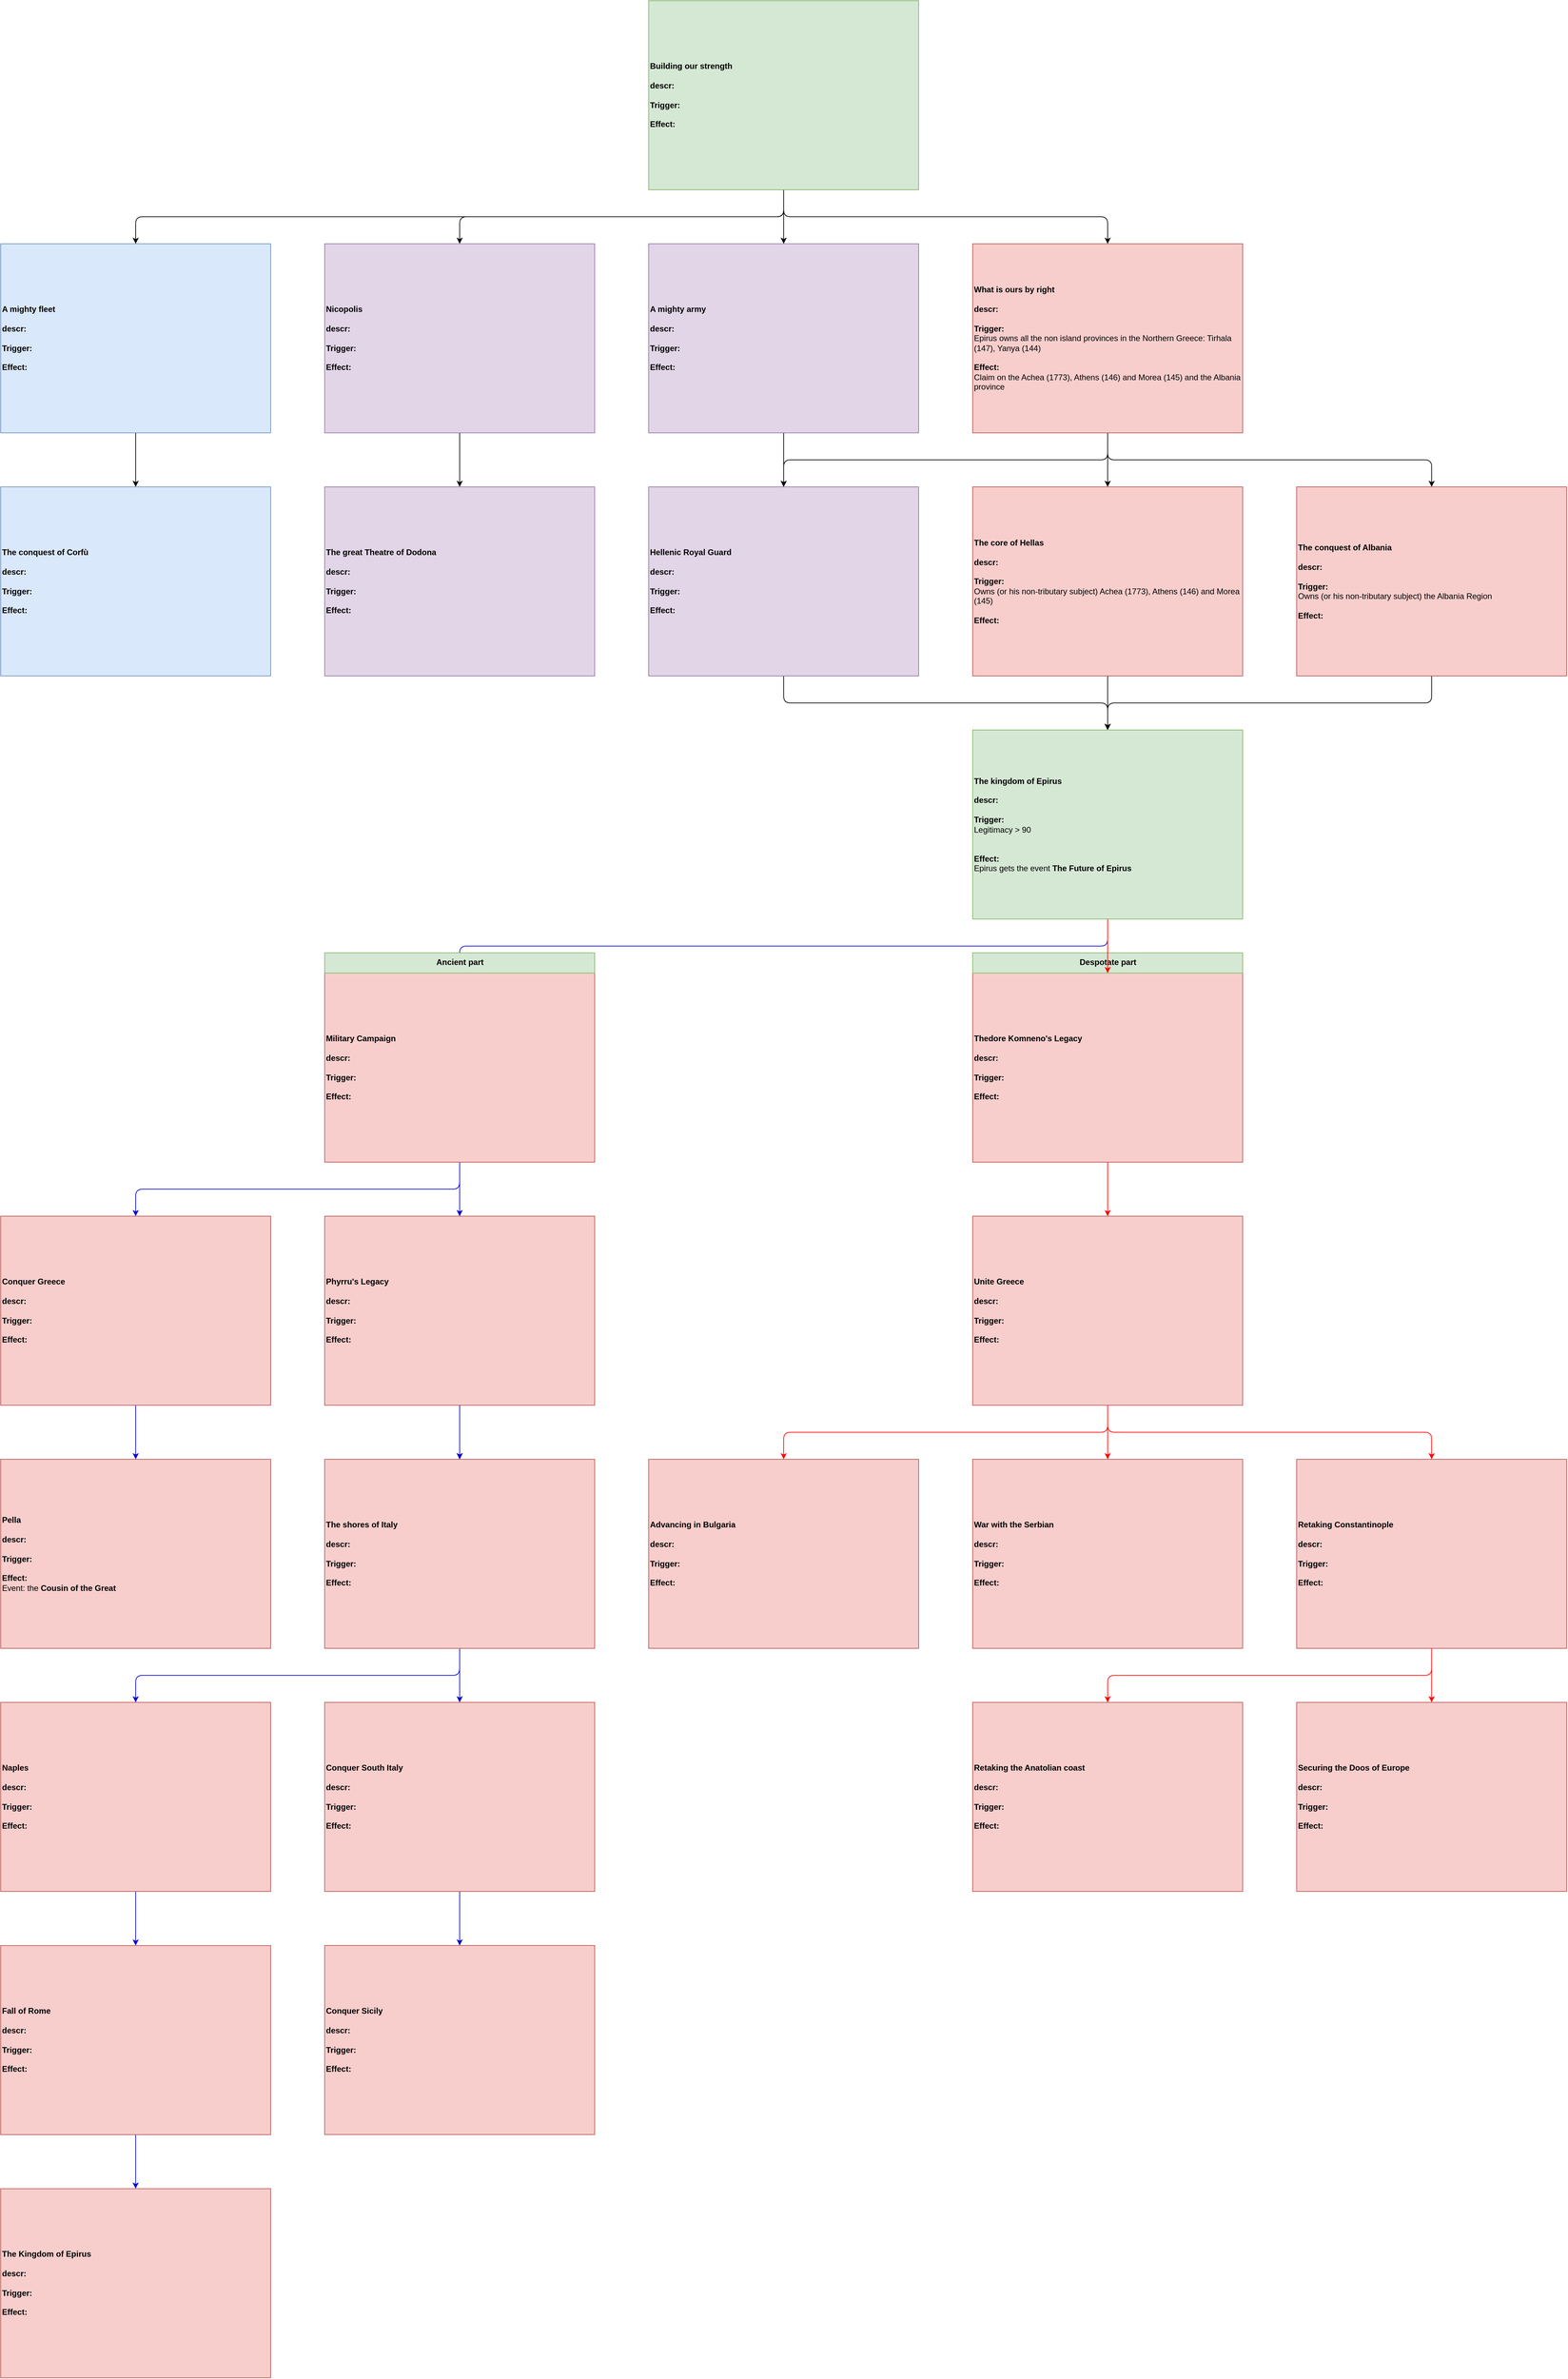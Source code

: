 <mxfile version="12.2.2" type="device" pages="3"><diagram id="JSD4XVhqdjZ0qdAwJBC-" name="Missions"><mxGraphModel dx="1173" dy="668" grid="1" gridSize="10" guides="1" tooltips="1" connect="1" arrows="1" fold="1" page="1" pageScale="1" pageWidth="850" pageHeight="1100" math="0" shadow="0"><root><mxCell id="0"/><mxCell id="doVmv96XuNLW7yNiqBIi-142" value="Despotate" style="" parent="0"/><mxCell id="XpWIWKuxL6OS8saGfY0u-14" style="edgeStyle=orthogonalEdgeStyle;rounded=0;orthogonalLoop=1;jettySize=auto;html=1;exitX=0.5;exitY=1;exitDx=0;exitDy=0;" parent="doVmv96XuNLW7yNiqBIi-142" edge="1"><mxGeometry relative="1" as="geometry"><mxPoint x="2119.667" y="1730" as="sourcePoint"/></mxGeometry></mxCell><mxCell id="XpWIWKuxL6OS8saGfY0u-13" style="edgeStyle=orthogonalEdgeStyle;rounded=0;orthogonalLoop=1;jettySize=auto;html=1;exitX=0.5;exitY=1;exitDx=0;exitDy=0;" parent="doVmv96XuNLW7yNiqBIi-142" edge="1"><mxGeometry relative="1" as="geometry"><mxPoint x="1639.667" y="1730" as="sourcePoint"/></mxGeometry></mxCell><mxCell id="XpWIWKuxL6OS8saGfY0u-12" style="edgeStyle=orthogonalEdgeStyle;rounded=0;orthogonalLoop=1;jettySize=auto;html=1;exitX=0.5;exitY=1;exitDx=0;exitDy=0;" parent="doVmv96XuNLW7yNiqBIi-142" edge="1"><mxGeometry relative="1" as="geometry"><mxPoint x="1518" y="2097" as="targetPoint"/></mxGeometry></mxCell><mxCell id="k0WbKt2_abI3EW-nsHpf-10" value="" style="edgeStyle=orthogonalEdgeStyle;rounded=1;orthogonalLoop=1;jettySize=auto;html=1;fillColor=#f8cecc;strokeColor=#FF0000;" parent="doVmv96XuNLW7yNiqBIi-142" source="doVmv96XuNLW7yNiqBIi-148" target="k0WbKt2_abI3EW-nsHpf-9" edge="1"><mxGeometry relative="1" as="geometry"/></mxCell><mxCell id="doVmv96XuNLW7yNiqBIi-148" value="&lt;b&gt;Thedore Komneno's Legacy&lt;/b&gt;&lt;br&gt;&lt;br&gt;&lt;b&gt;descr:&lt;/b&gt;&amp;nbsp;&lt;div align=&quot;left&quot;&gt;&lt;br&gt;&lt;/div&gt;&lt;div align=&quot;left&quot;&gt;&lt;b&gt;Trigger:&lt;/b&gt;&lt;/div&gt;&lt;div align=&quot;left&quot;&gt;&lt;br&gt;&lt;/div&gt;&lt;div align=&quot;left&quot;&gt;&lt;b&gt;Effect:&lt;/b&gt;&lt;/div&gt;" style="rounded=0;whiteSpace=wrap;align=left;html=1;fillColor=#f8cecc;strokeColor=#b85450;" parent="doVmv96XuNLW7yNiqBIi-142" vertex="1"><mxGeometry x="1440" y="1440" width="400" height="280" as="geometry"/></mxCell><mxCell id="k0WbKt2_abI3EW-nsHpf-12" value="" style="edgeStyle=orthogonalEdgeStyle;rounded=1;orthogonalLoop=1;jettySize=auto;html=1;fillColor=#f8cecc;strokeColor=#FF0000;" parent="doVmv96XuNLW7yNiqBIi-142" source="k0WbKt2_abI3EW-nsHpf-9" target="k0WbKt2_abI3EW-nsHpf-11" edge="1"><mxGeometry relative="1" as="geometry"><Array as="points"><mxPoint x="1640" y="2120"/><mxPoint x="1160" y="2120"/></Array></mxGeometry></mxCell><mxCell id="k0WbKt2_abI3EW-nsHpf-14" value="" style="edgeStyle=orthogonalEdgeStyle;rounded=1;orthogonalLoop=1;jettySize=auto;html=1;fillColor=#f8cecc;strokeColor=#FF0000;" parent="doVmv96XuNLW7yNiqBIi-142" source="k0WbKt2_abI3EW-nsHpf-9" target="k0WbKt2_abI3EW-nsHpf-13" edge="1"><mxGeometry relative="1" as="geometry"><Array as="points"><mxPoint x="1640" y="2120"/><mxPoint x="2120" y="2120"/></Array></mxGeometry></mxCell><mxCell id="k0WbKt2_abI3EW-nsHpf-16" value="" style="edgeStyle=orthogonalEdgeStyle;rounded=1;orthogonalLoop=1;jettySize=auto;html=1;fillColor=#f8cecc;strokeColor=#FF0000;" parent="doVmv96XuNLW7yNiqBIi-142" source="k0WbKt2_abI3EW-nsHpf-9" target="k0WbKt2_abI3EW-nsHpf-15" edge="1"><mxGeometry relative="1" as="geometry"/></mxCell><mxCell id="k0WbKt2_abI3EW-nsHpf-9" value="&lt;b&gt;Unite Greece&lt;/b&gt;&lt;br&gt;&lt;br&gt;&lt;b&gt;descr:&lt;/b&gt;&amp;nbsp;&lt;div align=&quot;left&quot;&gt;&lt;br&gt;&lt;/div&gt;&lt;div align=&quot;left&quot;&gt;&lt;b&gt;Trigger:&lt;/b&gt;&lt;/div&gt;&lt;div align=&quot;left&quot;&gt;&lt;br&gt;&lt;/div&gt;&lt;div align=&quot;left&quot;&gt;&lt;b&gt;Effect:&lt;/b&gt;&lt;/div&gt;" style="rounded=0;whiteSpace=wrap;align=left;html=1;fillColor=#f8cecc;strokeColor=#b85450;" parent="doVmv96XuNLW7yNiqBIi-142" vertex="1"><mxGeometry x="1440" y="1800" width="400" height="280" as="geometry"/></mxCell><mxCell id="k0WbKt2_abI3EW-nsHpf-15" value="&lt;b&gt;War with the Serbian&lt;/b&gt;&lt;br&gt;&lt;br&gt;&lt;b&gt;descr:&lt;/b&gt;&amp;nbsp;&lt;div align=&quot;left&quot;&gt;&lt;br&gt;&lt;/div&gt;&lt;div align=&quot;left&quot;&gt;&lt;b&gt;Trigger:&lt;/b&gt;&lt;/div&gt;&lt;div align=&quot;left&quot;&gt;&lt;br&gt;&lt;/div&gt;&lt;div align=&quot;left&quot;&gt;&lt;b&gt;Effect:&lt;/b&gt;&lt;/div&gt;" style="rounded=0;whiteSpace=wrap;align=left;html=1;fillColor=#f8cecc;strokeColor=#b85450;" parent="doVmv96XuNLW7yNiqBIi-142" vertex="1"><mxGeometry x="1440" y="2160" width="400" height="280" as="geometry"/></mxCell><mxCell id="k0WbKt2_abI3EW-nsHpf-18" value="" style="edgeStyle=orthogonalEdgeStyle;rounded=1;orthogonalLoop=1;jettySize=auto;html=1;fillColor=#f8cecc;strokeColor=#FF0000;" parent="doVmv96XuNLW7yNiqBIi-142" source="k0WbKt2_abI3EW-nsHpf-13" target="k0WbKt2_abI3EW-nsHpf-17" edge="1"><mxGeometry relative="1" as="geometry"><Array as="points"><mxPoint x="2120" y="2480"/><mxPoint x="1640" y="2480"/></Array></mxGeometry></mxCell><mxCell id="k0WbKt2_abI3EW-nsHpf-20" value="" style="edgeStyle=orthogonalEdgeStyle;rounded=1;orthogonalLoop=1;jettySize=auto;html=1;fillColor=#f8cecc;strokeColor=#FF0000;" parent="doVmv96XuNLW7yNiqBIi-142" source="k0WbKt2_abI3EW-nsHpf-13" target="k0WbKt2_abI3EW-nsHpf-19" edge="1"><mxGeometry relative="1" as="geometry"/></mxCell><mxCell id="k0WbKt2_abI3EW-nsHpf-13" value="&lt;b&gt;Retaking Constantinople&lt;/b&gt;&lt;br&gt;&lt;br&gt;&lt;b&gt;descr:&lt;/b&gt;&amp;nbsp;&lt;div align=&quot;left&quot;&gt;&lt;br&gt;&lt;/div&gt;&lt;div align=&quot;left&quot;&gt;&lt;b&gt;Trigger:&lt;/b&gt;&lt;/div&gt;&lt;div align=&quot;left&quot;&gt;&lt;br&gt;&lt;/div&gt;&lt;div align=&quot;left&quot;&gt;&lt;b&gt;Effect:&lt;/b&gt;&lt;/div&gt;" style="rounded=0;whiteSpace=wrap;align=left;html=1;fillColor=#f8cecc;strokeColor=#b85450;" parent="doVmv96XuNLW7yNiqBIi-142" vertex="1"><mxGeometry x="1920" y="2160" width="400" height="280" as="geometry"/></mxCell><mxCell id="k0WbKt2_abI3EW-nsHpf-19" value="&lt;b&gt;Securing the Doos of Europe&lt;/b&gt;&lt;br&gt;&lt;br&gt;&lt;b&gt;descr:&lt;/b&gt;&amp;nbsp;&lt;div align=&quot;left&quot;&gt;&lt;br&gt;&lt;/div&gt;&lt;div align=&quot;left&quot;&gt;&lt;b&gt;Trigger:&lt;/b&gt;&lt;/div&gt;&lt;div align=&quot;left&quot;&gt;&lt;br&gt;&lt;/div&gt;&lt;div align=&quot;left&quot;&gt;&lt;b&gt;Effect:&lt;/b&gt;&lt;/div&gt;" style="rounded=0;whiteSpace=wrap;align=left;html=1;fillColor=#f8cecc;strokeColor=#b85450;" parent="doVmv96XuNLW7yNiqBIi-142" vertex="1"><mxGeometry x="1920" y="2520" width="400" height="280" as="geometry"/></mxCell><mxCell id="k0WbKt2_abI3EW-nsHpf-17" value="&lt;b&gt;Retaking the Anatolian coast&lt;/b&gt;&lt;br&gt;&lt;br&gt;&lt;b&gt;descr:&lt;/b&gt;&amp;nbsp;&lt;div align=&quot;left&quot;&gt;&lt;br&gt;&lt;/div&gt;&lt;div align=&quot;left&quot;&gt;&lt;b&gt;Trigger:&lt;/b&gt;&lt;/div&gt;&lt;div align=&quot;left&quot;&gt;&lt;br&gt;&lt;/div&gt;&lt;div align=&quot;left&quot;&gt;&lt;b&gt;Effect:&lt;/b&gt;&lt;/div&gt;" style="rounded=0;whiteSpace=wrap;align=left;html=1;fillColor=#f8cecc;strokeColor=#b85450;" parent="doVmv96XuNLW7yNiqBIi-142" vertex="1"><mxGeometry x="1440" y="2520" width="400" height="280" as="geometry"/></mxCell><mxCell id="k0WbKt2_abI3EW-nsHpf-11" value="&lt;b&gt;Advancing in Bulgaria&lt;/b&gt;&lt;br&gt;&lt;br&gt;&lt;b&gt;descr:&lt;/b&gt;&amp;nbsp;&lt;div align=&quot;left&quot;&gt;&lt;br&gt;&lt;/div&gt;&lt;div align=&quot;left&quot;&gt;&lt;b&gt;Trigger:&lt;/b&gt;&lt;/div&gt;&lt;div align=&quot;left&quot;&gt;&lt;br&gt;&lt;/div&gt;&lt;div align=&quot;left&quot;&gt;&lt;b&gt;Effect:&lt;/b&gt;&lt;/div&gt;" style="rounded=0;whiteSpace=wrap;align=left;html=1;fillColor=#f8cecc;strokeColor=#b85450;" parent="doVmv96XuNLW7yNiqBIi-142" vertex="1"><mxGeometry x="960" y="2160" width="400" height="280" as="geometry"/></mxCell><mxCell id="XpWIWKuxL6OS8saGfY0u-16" style="edgeStyle=orthogonalEdgeStyle;rounded=0;orthogonalLoop=1;jettySize=auto;html=1;exitX=0.5;exitY=1;exitDx=0;exitDy=0;" parent="doVmv96XuNLW7yNiqBIi-142" source="doVmv96XuNLW7yNiqBIi-207" target="doVmv96XuNLW7yNiqBIi-200" edge="1"><mxGeometry relative="1" as="geometry"/></mxCell><mxCell id="XVp1xsooK0-aIgSXSD1Y-7" value="Despotate part" style="text;html=1;fontSize=12;align=center;fontStyle=1;fillColor=#d5e8d4;strokeColor=#82b366;" vertex="1" parent="doVmv96XuNLW7yNiqBIi-142"><mxGeometry x="1440" y="1410" width="400" height="30" as="geometry"/></mxCell><mxCell id="doVmv96XuNLW7yNiqBIi-133" value="Ancient" style="" parent="0"/><mxCell id="XpWIWKuxL6OS8saGfY0u-19" style="edgeStyle=orthogonalEdgeStyle;rounded=1;orthogonalLoop=1;jettySize=auto;html=1;exitX=0.5;exitY=1;exitDx=0;exitDy=0;fillColor=#f8cecc;strokeColor=#0000CC;" parent="doVmv96XuNLW7yNiqBIi-133" source="doVmv96XuNLW7yNiqBIi-157" target="doVmv96XuNLW7yNiqBIi-135" edge="1"><mxGeometry relative="1" as="geometry"/></mxCell><mxCell id="doVmv96XuNLW7yNiqBIi-157" value="&lt;b&gt;Naples&lt;/b&gt;&lt;br&gt;&lt;br&gt;&lt;b&gt;descr:&lt;/b&gt;&amp;nbsp;&lt;div align=&quot;left&quot;&gt;&lt;br&gt;&lt;/div&gt;&lt;div align=&quot;left&quot;&gt;&lt;b&gt;Trigger:&lt;/b&gt;&lt;/div&gt;&lt;div align=&quot;left&quot;&gt;&lt;br&gt;&lt;/div&gt;&lt;div align=&quot;left&quot;&gt;&lt;b&gt;Effect:&lt;/b&gt;&lt;/div&gt;" style="rounded=0;whiteSpace=wrap;html=1;fillColor=#f8cecc;strokeColor=#b85450;align=left;" parent="doVmv96XuNLW7yNiqBIi-133" vertex="1"><mxGeometry x="-0.046" y="2520" width="400" height="280" as="geometry"/></mxCell><mxCell id="XpWIWKuxL6OS8saGfY0u-20" style="edgeStyle=orthogonalEdgeStyle;rounded=1;orthogonalLoop=1;jettySize=auto;html=1;exitX=0.5;exitY=1;exitDx=0;exitDy=0;fillColor=#f8cecc;strokeColor=#0000CC;" parent="doVmv96XuNLW7yNiqBIi-133" source="doVmv96XuNLW7yNiqBIi-135" target="doVmv96XuNLW7yNiqBIi-136" edge="1"><mxGeometry relative="1" as="geometry"/></mxCell><mxCell id="doVmv96XuNLW7yNiqBIi-135" value="&lt;b&gt;Fall of Rome&lt;/b&gt;&lt;br&gt;&lt;br&gt;&lt;b&gt;descr:&lt;/b&gt;&amp;nbsp;&lt;div align=&quot;left&quot;&gt;&lt;br&gt;&lt;/div&gt;&lt;div align=&quot;left&quot;&gt;&lt;b&gt;Trigger:&lt;/b&gt;&lt;/div&gt;&lt;div align=&quot;left&quot;&gt;&lt;br&gt;&lt;/div&gt;&lt;div align=&quot;left&quot;&gt;&lt;b&gt;Effect:&lt;/b&gt;&lt;/div&gt;" style="rounded=0;whiteSpace=wrap;html=1;fillColor=#f8cecc;strokeColor=#b85450;align=left;" parent="doVmv96XuNLW7yNiqBIi-133" vertex="1"><mxGeometry x="-0.046" y="2880.159" width="400" height="280" as="geometry"/></mxCell><mxCell id="doVmv96XuNLW7yNiqBIi-136" value="&lt;b&gt;The Kingdom of Epirus&lt;/b&gt;&lt;br&gt;&lt;br&gt;&lt;b&gt;descr:&lt;/b&gt;&amp;nbsp;&lt;div align=&quot;left&quot;&gt;&lt;br&gt;&lt;/div&gt;&lt;div align=&quot;left&quot;&gt;&lt;b&gt;Trigger:&lt;/b&gt;&lt;/div&gt;&lt;div align=&quot;left&quot;&gt;&lt;br&gt;&lt;/div&gt;&lt;div align=&quot;left&quot;&gt;&lt;b&gt;Effect:&lt;/b&gt;&lt;/div&gt;" style="rounded=0;whiteSpace=wrap;html=1;fillColor=#f8cecc;strokeColor=#b85450;align=left;" parent="doVmv96XuNLW7yNiqBIi-133" vertex="1"><mxGeometry x="-0.046" y="3240.159" width="400" height="280" as="geometry"/></mxCell><mxCell id="k0WbKt2_abI3EW-nsHpf-43" style="edgeStyle=orthogonalEdgeStyle;rounded=1;orthogonalLoop=1;jettySize=auto;html=1;exitX=0.5;exitY=1;exitDx=0;exitDy=0;fillColor=#f8cecc;strokeColor=#0000CC;" parent="doVmv96XuNLW7yNiqBIi-133" source="doVmv96XuNLW7yNiqBIi-200" target="doVmv96XuNLW7yNiqBIi-169" edge="1"><mxGeometry relative="1" as="geometry"/></mxCell><mxCell id="k0WbKt2_abI3EW-nsHpf-44" style="edgeStyle=orthogonalEdgeStyle;rounded=1;orthogonalLoop=1;jettySize=auto;html=1;exitX=0.5;exitY=1;exitDx=0;exitDy=0;fillColor=#f8cecc;strokeColor=#0000CC;" parent="doVmv96XuNLW7yNiqBIi-133" source="doVmv96XuNLW7yNiqBIi-200" target="doVmv96XuNLW7yNiqBIi-157" edge="1"><mxGeometry relative="1" as="geometry"/></mxCell><mxCell id="doVmv96XuNLW7yNiqBIi-200" value="&lt;b&gt;The shores of Italy&lt;/b&gt;&lt;br&gt;&lt;br&gt;&lt;b&gt;descr:&lt;/b&gt;&amp;nbsp;&lt;div align=&quot;left&quot;&gt;&lt;br&gt;&lt;/div&gt;&lt;div align=&quot;left&quot;&gt;&lt;b&gt;Trigger:&lt;/b&gt;&lt;/div&gt;&lt;div align=&quot;left&quot;&gt;&lt;br&gt;&lt;/div&gt;&lt;div align=&quot;left&quot;&gt;&lt;b&gt;Effect:&lt;/b&gt;&lt;/div&gt;" style="rounded=0;whiteSpace=wrap;html=1;fillColor=#f8cecc;strokeColor=#b85450;align=left;" parent="doVmv96XuNLW7yNiqBIi-133" vertex="1"><mxGeometry x="480" y="2160" width="400" height="280" as="geometry"/></mxCell><mxCell id="k0WbKt2_abI3EW-nsHpf-49" value="" style="edgeStyle=orthogonalEdgeStyle;rounded=1;orthogonalLoop=1;jettySize=auto;html=1;fillColor=#f8cecc;strokeColor=#0000CC;" parent="doVmv96XuNLW7yNiqBIi-133" source="doVmv96XuNLW7yNiqBIi-169" target="k0WbKt2_abI3EW-nsHpf-48" edge="1"><mxGeometry relative="1" as="geometry"/></mxCell><mxCell id="doVmv96XuNLW7yNiqBIi-169" value="&lt;b&gt;Conquer South Italy&lt;/b&gt;&lt;br&gt;&lt;br&gt;&lt;b&gt;descr:&lt;/b&gt;&amp;nbsp;&lt;div align=&quot;left&quot;&gt;&lt;br&gt;&lt;/div&gt;&lt;div align=&quot;left&quot;&gt;&lt;b&gt;Trigger:&lt;/b&gt;&lt;/div&gt;&lt;div align=&quot;left&quot;&gt;&lt;br&gt;&lt;/div&gt;&lt;div align=&quot;left&quot;&gt;&lt;b&gt;Effect:&lt;/b&gt;&lt;/div&gt;" style="rounded=0;whiteSpace=wrap;html=1;fillColor=#f8cecc;strokeColor=#b85450;align=left;" parent="doVmv96XuNLW7yNiqBIi-133" vertex="1"><mxGeometry x="480" y="2520" width="400" height="280" as="geometry"/></mxCell><mxCell id="k0WbKt2_abI3EW-nsHpf-48" value="&lt;b&gt;Conquer Sicily&lt;/b&gt;&lt;br&gt;&lt;br&gt;&lt;b&gt;descr:&lt;/b&gt;&amp;nbsp;&lt;div align=&quot;left&quot;&gt;&lt;br&gt;&lt;/div&gt;&lt;div align=&quot;left&quot;&gt;&lt;b&gt;Trigger:&lt;/b&gt;&lt;/div&gt;&lt;div align=&quot;left&quot;&gt;&lt;br&gt;&lt;/div&gt;&lt;div align=&quot;left&quot;&gt;&lt;b&gt;Effect:&lt;/b&gt;&lt;/div&gt;" style="rounded=0;whiteSpace=wrap;html=1;fillColor=#f8cecc;strokeColor=#b85450;align=left;" parent="doVmv96XuNLW7yNiqBIi-133" vertex="1"><mxGeometry x="480" y="2880" width="400" height="280" as="geometry"/></mxCell><mxCell id="k0WbKt2_abI3EW-nsHpf-46" value="" style="edgeStyle=orthogonalEdgeStyle;rounded=1;orthogonalLoop=1;jettySize=auto;html=1;fillColor=#f8cecc;strokeColor=#0000CC;" parent="doVmv96XuNLW7yNiqBIi-133" source="doVmv96XuNLW7yNiqBIi-207" target="k0WbKt2_abI3EW-nsHpf-45" edge="1"><mxGeometry relative="1" as="geometry"/></mxCell><mxCell id="XVp1xsooK0-aIgSXSD1Y-1" style="edgeStyle=orthogonalEdgeStyle;rounded=1;orthogonalLoop=1;jettySize=auto;html=1;exitX=0.5;exitY=1;exitDx=0;exitDy=0;strokeColor=#0000CC;" edge="1" parent="doVmv96XuNLW7yNiqBIi-133" source="doVmv96XuNLW7yNiqBIi-207" target="k0WbKt2_abI3EW-nsHpf-39"><mxGeometry relative="1" as="geometry"/></mxCell><mxCell id="doVmv96XuNLW7yNiqBIi-207" value="&lt;div&gt;&lt;div&gt;&lt;b&gt;Military Campaign&lt;/b&gt;&lt;br&gt;&lt;br&gt;&lt;b&gt;descr:&lt;/b&gt;&amp;nbsp;&lt;div&gt;&lt;br&gt;&lt;/div&gt;&lt;div&gt;&lt;b&gt;Trigger:&lt;/b&gt;&lt;/div&gt;&lt;div&gt;&lt;br&gt;&lt;/div&gt;&lt;div&gt;&lt;b&gt;Effect:&lt;/b&gt;&lt;/div&gt;&lt;/div&gt;&lt;/div&gt;" style="rounded=0;whiteSpace=wrap;html=1;align=left;fillColor=#f8cecc;strokeColor=#b85450;shadow=0;glass=0;comic=0;" parent="doVmv96XuNLW7yNiqBIi-133" vertex="1"><mxGeometry x="480" y="1440" width="400" height="280" as="geometry"/></mxCell><mxCell id="k0WbKt2_abI3EW-nsHpf-47" value="" style="edgeStyle=orthogonalEdgeStyle;rounded=1;orthogonalLoop=1;jettySize=auto;html=1;fillColor=#f8cecc;strokeColor=#0000CC;" parent="doVmv96XuNLW7yNiqBIi-133" source="k0WbKt2_abI3EW-nsHpf-45" target="doVmv96XuNLW7yNiqBIi-200" edge="1"><mxGeometry relative="1" as="geometry"/></mxCell><mxCell id="k0WbKt2_abI3EW-nsHpf-45" value="&lt;div&gt;&lt;div&gt;&lt;b&gt;Phyrru's Legacy&lt;/b&gt;&lt;br&gt;&lt;br&gt;&lt;b&gt;descr:&lt;/b&gt;&amp;nbsp;&lt;div&gt;&lt;br&gt;&lt;/div&gt;&lt;div&gt;&lt;b&gt;Trigger:&lt;/b&gt;&lt;/div&gt;&lt;div&gt;&lt;br&gt;&lt;/div&gt;&lt;div&gt;&lt;b&gt;Effect:&lt;/b&gt;&lt;/div&gt;&lt;/div&gt;&lt;/div&gt;" style="rounded=0;whiteSpace=wrap;html=1;align=left;fillColor=#f8cecc;strokeColor=#b85450;shadow=0;glass=0;comic=0;" parent="doVmv96XuNLW7yNiqBIi-133" vertex="1"><mxGeometry x="480" y="1800" width="400" height="280" as="geometry"/></mxCell><mxCell id="k0WbKt2_abI3EW-nsHpf-42" value="" style="edgeStyle=orthogonalEdgeStyle;rounded=1;orthogonalLoop=1;jettySize=auto;html=1;fillColor=#f8cecc;strokeColor=#0000CC;" parent="doVmv96XuNLW7yNiqBIi-133" source="k0WbKt2_abI3EW-nsHpf-39" target="k0WbKt2_abI3EW-nsHpf-41" edge="1"><mxGeometry relative="1" as="geometry"/></mxCell><mxCell id="k0WbKt2_abI3EW-nsHpf-39" value="&lt;div&gt;&lt;div&gt;&lt;b&gt;Conquer Greece&lt;/b&gt;&lt;br&gt;&lt;br&gt;&lt;b&gt;descr:&lt;/b&gt;&amp;nbsp;&lt;div&gt;&lt;br&gt;&lt;/div&gt;&lt;div&gt;&lt;b&gt;Trigger:&lt;/b&gt;&lt;/div&gt;&lt;div&gt;&lt;br&gt;&lt;/div&gt;&lt;div&gt;&lt;b&gt;Effect:&lt;/b&gt;&lt;/div&gt;&lt;/div&gt;&lt;/div&gt;" style="rounded=0;whiteSpace=wrap;html=1;align=left;fillColor=#f8cecc;strokeColor=#b85450;shadow=0;glass=0;comic=0;" parent="doVmv96XuNLW7yNiqBIi-133" vertex="1"><mxGeometry y="1800" width="400" height="280" as="geometry"/></mxCell><mxCell id="k0WbKt2_abI3EW-nsHpf-41" value="&lt;div&gt;&lt;div&gt;&lt;b&gt;Pella&lt;/b&gt;&lt;br&gt;&lt;br&gt;&lt;b&gt;descr:&lt;/b&gt;&amp;nbsp;&lt;div&gt;&lt;br&gt;&lt;/div&gt;&lt;div&gt;&lt;b&gt;Trigger:&lt;/b&gt;&lt;/div&gt;&lt;div&gt;&lt;br&gt;&lt;/div&gt;&lt;div&gt;&lt;b&gt;Effect:&lt;/b&gt;&lt;/div&gt;&lt;/div&gt;&lt;/div&gt;&lt;div&gt;Event: the &lt;b&gt;Cousin of the Great&lt;/b&gt;&lt;/div&gt;" style="rounded=0;whiteSpace=wrap;html=1;align=left;fillColor=#f8cecc;strokeColor=#b85450;shadow=0;glass=0;comic=0;" parent="doVmv96XuNLW7yNiqBIi-133" vertex="1"><mxGeometry y="2160" width="400" height="280" as="geometry"/></mxCell><mxCell id="k0WbKt2_abI3EW-nsHpf-36" style="edgeStyle=orthogonalEdgeStyle;rounded=1;orthogonalLoop=1;jettySize=auto;html=1;exitX=0.5;exitY=1;exitDx=0;exitDy=0;strokeColor=#0000CC;" parent="doVmv96XuNLW7yNiqBIi-133" source="7OjNnHxxJq4j9aL-d6-M-8" target="doVmv96XuNLW7yNiqBIi-207" edge="1"><mxGeometry relative="1" as="geometry"/></mxCell><mxCell id="XVp1xsooK0-aIgSXSD1Y-2" value="Ancient part" style="text;html=1;fontSize=12;align=center;fontStyle=1;fillColor=#d5e8d4;strokeColor=#82b366;" vertex="1" parent="doVmv96XuNLW7yNiqBIi-133"><mxGeometry x="480" y="1410" width="400" height="30" as="geometry"/></mxCell><mxCell id="1" value="Main" style="" parent="0"/><mxCell id="k0WbKt2_abI3EW-nsHpf-2" style="edgeStyle=orthogonalEdgeStyle;rounded=1;orthogonalLoop=1;jettySize=auto;html=1;exitX=0.5;exitY=1;exitDx=0;exitDy=0;" parent="1" source="wtVsXnpiRuxxbIqE9s_t-3" target="Y26h0f_wuVTDSehm1rrH-87" edge="1"><mxGeometry relative="1" as="geometry"/></mxCell><mxCell id="wtVsXnpiRuxxbIqE9s_t-3" value="&lt;b&gt;Nicopolis&lt;/b&gt;&lt;br&gt;&lt;br&gt;&lt;b&gt;descr:&lt;/b&gt;&amp;nbsp;&lt;div align=&quot;left&quot;&gt;&lt;br&gt;&lt;/div&gt;&lt;div align=&quot;left&quot;&gt;&lt;b&gt;Trigger:&lt;/b&gt;&lt;/div&gt;&lt;div align=&quot;left&quot;&gt;&lt;br&gt;&lt;/div&gt;&lt;div align=&quot;left&quot;&gt;&lt;b&gt;Effect:&lt;/b&gt;&lt;/div&gt;" style="rounded=0;whiteSpace=wrap;html=1;align=left;fillColor=#e1d5e7;strokeColor=#9673a6;" parent="1" vertex="1"><mxGeometry x="480" y="360" width="400" height="280" as="geometry"/></mxCell><mxCell id="_eqPtIQg1wHC0xkHdSVS-1" style="edgeStyle=orthogonalEdgeStyle;rounded=1;orthogonalLoop=1;jettySize=auto;html=1;exitX=0.5;exitY=1;exitDx=0;exitDy=0;" parent="1" source="Y26h0f_wuVTDSehm1rrH-1" target="Y26h0f_wuVTDSehm1rrH-27" edge="1"><mxGeometry relative="1" as="geometry"/></mxCell><mxCell id="_eqPtIQg1wHC0xkHdSVS-2" style="edgeStyle=orthogonalEdgeStyle;rounded=1;orthogonalLoop=1;jettySize=auto;html=1;exitX=0.5;exitY=1;exitDx=0;exitDy=0;" parent="1" source="Y26h0f_wuVTDSehm1rrH-1" target="Y26h0f_wuVTDSehm1rrH-6" edge="1"><mxGeometry relative="1" as="geometry"/></mxCell><mxCell id="_eqPtIQg1wHC0xkHdSVS-3" style="edgeStyle=orthogonalEdgeStyle;rounded=1;orthogonalLoop=1;jettySize=auto;html=1;exitX=0.5;exitY=1;exitDx=0;exitDy=0;" parent="1" source="Y26h0f_wuVTDSehm1rrH-1" target="Y26h0f_wuVTDSehm1rrH-9" edge="1"><mxGeometry relative="1" as="geometry"/></mxCell><mxCell id="k0WbKt2_abI3EW-nsHpf-1" style="edgeStyle=orthogonalEdgeStyle;rounded=1;orthogonalLoop=1;jettySize=auto;html=1;exitX=0.5;exitY=1;exitDx=0;exitDy=0;" parent="1" source="Y26h0f_wuVTDSehm1rrH-1" target="wtVsXnpiRuxxbIqE9s_t-3" edge="1"><mxGeometry relative="1" as="geometry"/></mxCell><mxCell id="Y26h0f_wuVTDSehm1rrH-1" value="&lt;b&gt;Building our strength&lt;/b&gt;&lt;br&gt;&lt;br&gt;&lt;b&gt;descr:&lt;/b&gt;&amp;nbsp;&lt;div align=&quot;left&quot;&gt;&lt;br&gt;&lt;/div&gt;&lt;div align=&quot;left&quot;&gt;&lt;b&gt;Trigger:&lt;/b&gt;&lt;/div&gt;&lt;div align=&quot;left&quot;&gt;&lt;br&gt;&lt;/div&gt;&lt;div align=&quot;left&quot;&gt;&lt;b&gt;Effect:&lt;/b&gt;&lt;/div&gt;" style="rounded=0;whiteSpace=wrap;html=1;align=left;fillColor=#d5e8d4;strokeColor=#82b366;" parent="1" vertex="1"><mxGeometry x="960" width="400" height="280" as="geometry"/></mxCell><mxCell id="k0WbKt2_abI3EW-nsHpf-4" value="" style="edgeStyle=orthogonalEdgeStyle;rounded=1;orthogonalLoop=1;jettySize=auto;html=1;" parent="1" source="Y26h0f_wuVTDSehm1rrH-6" target="k0WbKt2_abI3EW-nsHpf-3" edge="1"><mxGeometry relative="1" as="geometry"/></mxCell><mxCell id="Y26h0f_wuVTDSehm1rrH-6" value="&lt;div&gt;&lt;b&gt;A mighty army&lt;/b&gt;&lt;br&gt;&lt;br&gt;&lt;b&gt;descr:&lt;/b&gt;&amp;nbsp;&lt;div align=&quot;left&quot;&gt;&lt;br&gt;&lt;/div&gt;&lt;div align=&quot;left&quot;&gt;&lt;b&gt;Trigger:&lt;/b&gt;&lt;/div&gt;&lt;div align=&quot;left&quot;&gt;&lt;br&gt;&lt;/div&gt;&lt;div align=&quot;left&quot;&gt;&lt;b&gt;Effect:&lt;/b&gt;&lt;/div&gt;&lt;/div&gt;" style="rounded=0;whiteSpace=wrap;html=1;align=left;fillColor=#e1d5e7;strokeColor=#9673a6;" parent="1" vertex="1"><mxGeometry x="960" y="360" width="400" height="280" as="geometry"/></mxCell><mxCell id="k0WbKt2_abI3EW-nsHpf-6" style="edgeStyle=orthogonalEdgeStyle;rounded=1;orthogonalLoop=1;jettySize=auto;html=1;exitX=0.5;exitY=1;exitDx=0;exitDy=0;" parent="1" source="k0WbKt2_abI3EW-nsHpf-3" target="7OjNnHxxJq4j9aL-d6-M-8" edge="1"><mxGeometry relative="1" as="geometry"/></mxCell><mxCell id="k0WbKt2_abI3EW-nsHpf-3" value="&lt;div&gt;&lt;b&gt;Hellenic Royal Guard&lt;/b&gt;&lt;br&gt;&lt;br&gt;&lt;b&gt;descr:&lt;/b&gt;&amp;nbsp;&lt;div align=&quot;left&quot;&gt;&lt;br&gt;&lt;/div&gt;&lt;div align=&quot;left&quot;&gt;&lt;b&gt;Trigger:&lt;/b&gt;&lt;/div&gt;&lt;div align=&quot;left&quot;&gt;&lt;br&gt;&lt;/div&gt;&lt;div align=&quot;left&quot;&gt;&lt;b&gt;Effect:&lt;/b&gt;&lt;/div&gt;&lt;/div&gt;" style="rounded=0;whiteSpace=wrap;html=1;align=left;fillColor=#e1d5e7;strokeColor=#9673a6;" parent="1" vertex="1"><mxGeometry x="960" y="720" width="400" height="280" as="geometry"/></mxCell><mxCell id="Y26h0f_wuVTDSehm1rrH-75" value="" style="edgeStyle=orthogonalEdgeStyle;rounded=0;orthogonalLoop=1;jettySize=auto;html=1;" parent="1" edge="1"><mxGeometry relative="1" as="geometry"><mxPoint x="1340" y="1680.071" as="sourcePoint"/></mxGeometry></mxCell><mxCell id="Y26h0f_wuVTDSehm1rrH-77" style="edgeStyle=orthogonalEdgeStyle;rounded=0;orthogonalLoop=1;jettySize=auto;html=1;" parent="1" edge="1"><mxGeometry relative="1" as="geometry"><Array as="points"><mxPoint x="1340" y="1720"/><mxPoint x="900" y="1720"/></Array><mxPoint x="1342.857" y="1680.071" as="sourcePoint"/></mxGeometry></mxCell><mxCell id="Y26h0f_wuVTDSehm1rrH-79" style="edgeStyle=orthogonalEdgeStyle;rounded=0;orthogonalLoop=1;jettySize=auto;html=1;" parent="1" edge="1"><mxGeometry relative="1" as="geometry"><Array as="points"><mxPoint x="1340" y="1720"/><mxPoint x="460" y="1720"/></Array><mxPoint x="1342.857" y="1680.071" as="sourcePoint"/></mxGeometry></mxCell><mxCell id="Y26h0f_wuVTDSehm1rrH-83" style="edgeStyle=orthogonalEdgeStyle;rounded=0;orthogonalLoop=1;jettySize=auto;html=1;" parent="1" edge="1"><mxGeometry relative="1" as="geometry"><Array as="points"><mxPoint x="1340" y="2120"/><mxPoint x="900" y="2120"/></Array><mxPoint x="1342.857" y="2080.071" as="sourcePoint"/></mxGeometry></mxCell><mxCell id="_eqPtIQg1wHC0xkHdSVS-5" style="edgeStyle=orthogonalEdgeStyle;rounded=1;orthogonalLoop=1;jettySize=auto;html=1;exitX=0.5;exitY=1;exitDx=0;exitDy=0;" parent="1" source="Y26h0f_wuVTDSehm1rrH-9" target="Y26h0f_wuVTDSehm1rrH-71" edge="1"><mxGeometry relative="1" as="geometry"/></mxCell><mxCell id="7OjNnHxxJq4j9aL-d6-M-2" value="" style="edgeStyle=orthogonalEdgeStyle;rounded=1;orthogonalLoop=1;jettySize=auto;html=1;" parent="1" source="Y26h0f_wuVTDSehm1rrH-9" target="7OjNnHxxJq4j9aL-d6-M-1" edge="1"><mxGeometry relative="1" as="geometry"><Array as="points"><mxPoint x="1640" y="680"/><mxPoint x="2120" y="680"/></Array></mxGeometry></mxCell><mxCell id="k0WbKt2_abI3EW-nsHpf-5" style="edgeStyle=orthogonalEdgeStyle;rounded=1;orthogonalLoop=1;jettySize=auto;html=1;exitX=0.5;exitY=1;exitDx=0;exitDy=0;" parent="1" source="Y26h0f_wuVTDSehm1rrH-9" target="k0WbKt2_abI3EW-nsHpf-3" edge="1"><mxGeometry relative="1" as="geometry"/></mxCell><mxCell id="Y26h0f_wuVTDSehm1rrH-9" value="&lt;div align=&quot;left&quot;&gt;&lt;b&gt;What is ours by right&lt;/b&gt;&lt;br&gt;&lt;br&gt;&lt;b&gt;descr:&lt;/b&gt;&amp;nbsp;&lt;div align=&quot;left&quot;&gt;&lt;br&gt;&lt;/div&gt;&lt;div align=&quot;left&quot;&gt;&lt;b&gt;Trigger:&lt;/b&gt;&lt;/div&gt;&lt;div align=&quot;left&quot;&gt;Epirus owns all the non island provinces in the Northern Greece: Tirhala (147), Yanya (144)&lt;/div&gt;&lt;div align=&quot;left&quot;&gt;&lt;br&gt;&lt;/div&gt;&lt;div align=&quot;left&quot;&gt;&lt;b&gt;Effect:&lt;/b&gt;&lt;/div&gt;&lt;div align=&quot;left&quot;&gt;Claim on the Achea (1773), Athens (146) and Morea (145) and the Albania province&lt;/div&gt;&lt;/div&gt;" style="rounded=0;whiteSpace=wrap;html=1;align=left;fillColor=#f8cecc;strokeColor=#b85450;" parent="1" vertex="1"><mxGeometry x="1440" y="360" width="400" height="280" as="geometry"/></mxCell><mxCell id="7OjNnHxxJq4j9aL-d6-M-10" style="edgeStyle=orthogonalEdgeStyle;rounded=1;orthogonalLoop=1;jettySize=auto;html=1;exitX=0.5;exitY=1;exitDx=0;exitDy=0;" parent="1" source="7OjNnHxxJq4j9aL-d6-M-1" target="7OjNnHxxJq4j9aL-d6-M-8" edge="1"><mxGeometry relative="1" as="geometry"/></mxCell><mxCell id="7OjNnHxxJq4j9aL-d6-M-1" value="&lt;div align=&quot;left&quot;&gt;&lt;b&gt;The conquest of Albania&lt;/b&gt;&lt;br&gt;&lt;br&gt;&lt;b&gt;descr:&lt;/b&gt;&amp;nbsp;&lt;div align=&quot;left&quot;&gt;&lt;br&gt;&lt;/div&gt;&lt;div align=&quot;left&quot;&gt;&lt;b&gt;Trigger:&lt;/b&gt;&lt;/div&gt;&lt;div align=&quot;left&quot;&gt;Owns (or his non-tributary subject) the Albania Region&lt;br&gt;&lt;/div&gt;&lt;div align=&quot;left&quot;&gt;&lt;br&gt;&lt;/div&gt;&lt;div align=&quot;left&quot;&gt;&lt;b&gt;Effect:&lt;/b&gt;&lt;/div&gt;&lt;/div&gt;" style="rounded=0;whiteSpace=wrap;html=1;align=left;fillColor=#f8cecc;strokeColor=#b85450;" parent="1" vertex="1"><mxGeometry x="1920" y="720" width="400" height="280" as="geometry"/></mxCell><mxCell id="_eqPtIQg1wHC0xkHdSVS-11" style="edgeStyle=orthogonalEdgeStyle;rounded=1;orthogonalLoop=1;jettySize=auto;html=1;exitX=0.5;exitY=1;exitDx=0;exitDy=0;" parent="1" source="Y26h0f_wuVTDSehm1rrH-27" target="Y26h0f_wuVTDSehm1rrH-34" edge="1"><mxGeometry relative="1" as="geometry"/></mxCell><mxCell id="Y26h0f_wuVTDSehm1rrH-27" value="&lt;div align=&quot;left&quot;&gt;&lt;b&gt;A mighty fleet&lt;/b&gt;&lt;br&gt;&lt;br&gt;&lt;b&gt;descr:&lt;/b&gt;&amp;nbsp;&lt;div align=&quot;left&quot;&gt;&lt;br&gt;&lt;/div&gt;&lt;div align=&quot;left&quot;&gt;&lt;b&gt;Trigger:&lt;/b&gt;&lt;/div&gt;&lt;div align=&quot;left&quot;&gt;&lt;br&gt;&lt;/div&gt;&lt;div align=&quot;left&quot;&gt;&lt;b&gt;Effect:&lt;/b&gt;&lt;/div&gt;&lt;/div&gt;" style="rounded=0;whiteSpace=wrap;html=1;align=left;fillColor=#dae8fc;strokeColor=#6c8ebf;" parent="1" vertex="1"><mxGeometry y="360" width="400" height="280" as="geometry"/></mxCell><mxCell id="Y26h0f_wuVTDSehm1rrH-34" value="&lt;div align=&quot;left&quot;&gt;&lt;b&gt;The conquest of Corfù&lt;/b&gt;&lt;br&gt;&lt;br&gt;&lt;b&gt;descr:&lt;/b&gt;&amp;nbsp;&lt;div align=&quot;left&quot;&gt;&lt;br&gt;&lt;/div&gt;&lt;div align=&quot;left&quot;&gt;&lt;b&gt;Trigger:&lt;/b&gt;&lt;/div&gt;&lt;div align=&quot;left&quot;&gt;&lt;br&gt;&lt;/div&gt;&lt;div align=&quot;left&quot;&gt;&lt;b&gt;Effect:&lt;/b&gt;&lt;/div&gt;&lt;/div&gt;" style="rounded=0;whiteSpace=wrap;html=1;align=left;fillColor=#dae8fc;strokeColor=#6c8ebf;" parent="1" vertex="1"><mxGeometry y="720" width="400" height="280" as="geometry"/></mxCell><mxCell id="7OjNnHxxJq4j9aL-d6-M-9" value="" style="edgeStyle=orthogonalEdgeStyle;rounded=1;orthogonalLoop=1;jettySize=auto;html=1;" parent="1" source="Y26h0f_wuVTDSehm1rrH-71" target="7OjNnHxxJq4j9aL-d6-M-8" edge="1"><mxGeometry relative="1" as="geometry"/></mxCell><mxCell id="Y26h0f_wuVTDSehm1rrH-71" value="&lt;div align=&quot;left&quot;&gt;&lt;b&gt;The core of Hellas&lt;/b&gt;&lt;br&gt;&lt;br&gt;&lt;b&gt;descr:&lt;/b&gt;&amp;nbsp;&lt;div align=&quot;left&quot;&gt;&lt;br&gt;&lt;/div&gt;&lt;div align=&quot;left&quot;&gt;&lt;b&gt;Trigger:&lt;/b&gt;&lt;/div&gt;&lt;div align=&quot;left&quot;&gt;Owns (or his non-tributary subject) Achea (1773), Athens (146) and Morea (145)&lt;br&gt;&lt;/div&gt;&lt;div align=&quot;left&quot;&gt;&lt;br&gt;&lt;/div&gt;&lt;div align=&quot;left&quot;&gt;&lt;b&gt;Effect:&lt;/b&gt;&lt;/div&gt;&lt;/div&gt;" style="rounded=0;whiteSpace=wrap;html=1;align=left;fillColor=#f8cecc;strokeColor=#b85450;" parent="1" vertex="1"><mxGeometry x="1440.0" y="720" width="400" height="280" as="geometry"/></mxCell><mxCell id="k0WbKt2_abI3EW-nsHpf-8" style="edgeStyle=orthogonalEdgeStyle;rounded=1;orthogonalLoop=1;jettySize=auto;html=1;exitX=0.5;exitY=1;exitDx=0;exitDy=0;strokeColor=#FF0000;" parent="1" source="7OjNnHxxJq4j9aL-d6-M-8" target="doVmv96XuNLW7yNiqBIi-148" edge="1"><mxGeometry relative="1" as="geometry"/></mxCell><mxCell id="7OjNnHxxJq4j9aL-d6-M-8" value="&lt;div align=&quot;left&quot;&gt;&lt;b&gt;The kingdom of Epirus&lt;/b&gt;&lt;br&gt;&lt;br&gt;&lt;b&gt;descr:&lt;/b&gt;&amp;nbsp;&lt;div align=&quot;left&quot;&gt;&lt;br&gt;&lt;/div&gt;&lt;div align=&quot;left&quot;&gt;&lt;b&gt;Trigger:&lt;/b&gt;&lt;/div&gt;&lt;div align=&quot;left&quot;&gt;Legitimacy &amp;gt; 90&lt;/div&gt;&lt;div align=&quot;left&quot;&gt;&lt;br&gt;&lt;/div&gt;&lt;div align=&quot;left&quot;&gt;&lt;br&gt;&lt;/div&gt;&lt;div align=&quot;left&quot;&gt;&lt;b&gt;Effect:&lt;/b&gt;&lt;/div&gt;&lt;div align=&quot;left&quot;&gt;Epirus gets the event &lt;b&gt;The Future of Epirus&lt;/b&gt;&lt;/div&gt;&lt;/div&gt;" style="rounded=0;whiteSpace=wrap;html=1;align=left;fillColor=#d5e8d4;strokeColor=#82b366;" parent="1" vertex="1"><mxGeometry x="1440.0" y="1080" width="400" height="280" as="geometry"/></mxCell><mxCell id="Y26h0f_wuVTDSehm1rrH-82" style="edgeStyle=orthogonalEdgeStyle;rounded=0;orthogonalLoop=1;jettySize=auto;html=1;" parent="1" edge="1"><mxGeometry relative="1" as="geometry"><mxPoint x="900" y="2080" as="sourcePoint"/></mxGeometry></mxCell><mxCell id="Y26h0f_wuVTDSehm1rrH-81" style="edgeStyle=orthogonalEdgeStyle;rounded=0;orthogonalLoop=1;jettySize=auto;html=1;" parent="1" edge="1"><mxGeometry relative="1" as="geometry"><Array as="points"><mxPoint x="460" y="2120"/><mxPoint x="900" y="2120"/></Array><mxPoint x="457.143" y="2080" as="sourcePoint"/></mxGeometry></mxCell><mxCell id="Y26h0f_wuVTDSehm1rrH-87" value="&lt;b&gt;The great Theatre of Dodona&lt;/b&gt;&lt;br&gt;&lt;br&gt;&lt;b&gt;descr:&lt;/b&gt;&amp;nbsp;&lt;div align=&quot;left&quot;&gt;&lt;br&gt;&lt;/div&gt;&lt;div align=&quot;left&quot;&gt;&lt;b&gt;Trigger:&lt;/b&gt;&lt;/div&gt;&lt;div align=&quot;left&quot;&gt;&lt;br&gt;&lt;/div&gt;&lt;div align=&quot;left&quot;&gt;&lt;b&gt;Effect:&lt;/b&gt;&lt;/div&gt;" style="rounded=0;whiteSpace=wrap;html=1;align=left;fillColor=#e1d5e7;strokeColor=#9673a6;" parent="1" vertex="1"><mxGeometry x="480" y="720" width="400" height="280" as="geometry"/></mxCell><mxCell id="doVmv96XuNLW7yNiqBIi-128" style="edgeStyle=orthogonalEdgeStyle;rounded=0;orthogonalLoop=1;jettySize=auto;html=1;exitX=0.5;exitY=1;exitDx=0;exitDy=0;entryX=0.5;entryY=0;entryDx=0;entryDy=0;" parent="1" edge="1"><mxGeometry relative="1" as="geometry"><mxPoint x="1778.571" y="1292.714" as="sourcePoint"/></mxGeometry></mxCell><mxCell id="doVmv96XuNLW7yNiqBIi-126" style="edgeStyle=orthogonalEdgeStyle;rounded=0;orthogonalLoop=1;jettySize=auto;html=1;exitX=0.5;exitY=1;exitDx=0;exitDy=0;entryX=0.5;entryY=0;entryDx=0;entryDy=0;" parent="1" edge="1"><mxGeometry relative="1" as="geometry"><mxPoint x="1778.571" y="1657.0" as="sourcePoint"/></mxGeometry></mxCell></root></mxGraphModel></diagram><diagram id="Lfb4_BhGKcebBzjSra__" name="Decisions"><mxGraphModel dx="1408" dy="802" grid="1" gridSize="10" guides="1" tooltips="1" connect="1" arrows="1" fold="1" page="1" pageScale="1" pageWidth="850" pageHeight="1100" math="0" shadow="0"><root><mxCell id="2kIhk-n5p_-Ug1uymL2R-0"/><mxCell id="2kIhk-n5p_-Ug1uymL2R-1" parent="2kIhk-n5p_-Ug1uymL2R-0"/><mxCell id="2kIhk-n5p_-Ug1uymL2R-3" value="&lt;b&gt;The Ancient Root&lt;br&gt;&lt;/b&gt;&lt;br&gt;&lt;b&gt;descr:&lt;/b&gt;&amp;nbsp;Pirrus&lt;br&gt;&lt;br&gt;&lt;b&gt;Requirements:&lt;/b&gt;&lt;br&gt;&lt;br&gt;&lt;b&gt;Rewards:&lt;/b&gt;&amp;nbsp;&lt;br&gt;Enables the Ancient Kingdom Root" style="rounded=0;whiteSpace=wrap;html=1;align=left;fillColor=#dae8fc;strokeColor=#6c8ebf;" parent="2kIhk-n5p_-Ug1uymL2R-1" vertex="1"><mxGeometry width="400" height="280" as="geometry"/></mxCell><mxCell id="z32VRguNpeUS2dsxY8v5-0" value="&lt;b&gt;The Despotate of Eprius&lt;br&gt;&lt;/b&gt;&lt;br&gt;&lt;b&gt;descr:&lt;/b&gt;&amp;nbsp;Despotate of Epirus kingdom&lt;br&gt;&lt;br&gt;&lt;b&gt;Requirements:&lt;br&gt;&lt;/b&gt;&lt;br&gt;&lt;b&gt;Rewards:&lt;/b&gt;&amp;nbsp;&lt;br&gt;Enable the Despotate of Epirus root" style="rounded=0;whiteSpace=wrap;html=1;align=left;fillColor=#dae8fc;strokeColor=#6c8ebf;" parent="2kIhk-n5p_-Ug1uymL2R-1" vertex="1"><mxGeometry x="480" width="400" height="280" as="geometry"/></mxCell><mxCell id="l_tEK0Gn-PcBJyQ4MLPZ-1" value="&lt;b&gt;The Macedonian Kingdom&lt;/b&gt;&lt;br&gt;&lt;br&gt;&lt;b&gt;descr:&lt;/b&gt;&amp;nbsp;For Alexander the Great&lt;br&gt;&lt;br&gt;&lt;b&gt;Requirements:&lt;/b&gt;&lt;br&gt;Has finished Home of Alexander mission&lt;br&gt;&lt;br&gt;&lt;b&gt;Reward:&lt;/b&gt;&amp;nbsp;&lt;br&gt;Tag switch to Macedon, unlock new tree, Religion switch to Hellenism, gain new ideas and tradition" style="rounded=0;whiteSpace=wrap;html=1;align=left;fillColor=#dae8fc;strokeColor=#6c8ebf;" parent="2kIhk-n5p_-Ug1uymL2R-1" vertex="1"><mxGeometry y="360" width="400" height="280" as="geometry"/></mxCell></root></mxGraphModel></diagram><diagram id="E5keZMAkNT9nflPJk8eF" name="Events"><mxGraphModel dx="1408" dy="802" grid="1" gridSize="10" guides="1" tooltips="1" connect="1" arrows="1" fold="1" page="1" pageScale="1" pageWidth="850" pageHeight="1100" math="0" shadow="0"><root><mxCell id="-TFTS4hSfmgsV6KWSnmm-0"/><mxCell id="-TFTS4hSfmgsV6KWSnmm-1" parent="-TFTS4hSfmgsV6KWSnmm-0"/><mxCell id="GkLKvZWqKDTBIzbgcaAn-9" value="&lt;div align=&quot;left&quot;&gt;&lt;b&gt;The future of Epirus&lt;/b&gt;&lt;/div&gt;&lt;div align=&quot;left&quot;&gt;&lt;b&gt;MTTH:&lt;/b&gt;&amp;nbsp;2 months&lt;/div&gt;&lt;div align=&quot;left&quot;&gt;&lt;br&gt;&lt;/div&gt;&lt;div align=&quot;left&quot;&gt;&lt;b&gt;descr:&lt;/b&gt;&amp;nbsp;&lt;/div&gt;&lt;div align=&quot;left&quot;&gt;&lt;br&gt;&lt;/div&gt;&lt;div align=&quot;left&quot;&gt;&lt;b&gt;Option 1:&lt;/b&gt; We must follow our ancient roots&lt;/div&gt;&lt;div align=&quot;left&quot;&gt;Enable the decision &lt;b&gt;The Ancient Root&lt;/b&gt;&lt;/div&gt;&lt;div align=&quot;left&quot;&gt;&lt;br&gt;&lt;/div&gt;&lt;div align=&quot;left&quot;&gt;&lt;b&gt;Option 2:&lt;/b&gt;&amp;nbsp;Our roots don't go as far as we ougth&lt;/div&gt;&lt;div align=&quot;left&quot;&gt;Enable the decision &lt;b&gt;The Despotate of Epirus&lt;/b&gt;&lt;br&gt;&lt;/div&gt;" style="rounded=0;whiteSpace=wrap;html=1;align=left;fillColor=#f5f5f5;strokeColor=#666666;fontColor=#333333;" parent="-TFTS4hSfmgsV6KWSnmm-1" vertex="1"><mxGeometry width="360" height="320" as="geometry"/></mxCell><mxCell id="qDea8zrvcZPJUueT5da3-0" value="&lt;div align=&quot;left&quot;&gt;&lt;b&gt;The cousin of the Great&lt;/b&gt;&lt;/div&gt;&lt;div align=&quot;left&quot;&gt;&lt;b&gt;MTTH:&lt;/b&gt;&amp;nbsp;2 months&lt;/div&gt;&lt;div align=&quot;left&quot;&gt;&lt;br&gt;&lt;/div&gt;&lt;div align=&quot;left&quot;&gt;&lt;b&gt;descr:&lt;/b&gt;&amp;nbsp;&lt;/div&gt;&lt;div align=&quot;left&quot;&gt;&lt;br&gt;&lt;/div&gt;&lt;div align=&quot;left&quot;&gt;&lt;b&gt;Option 1:&lt;/b&gt; We are eager to restore the glory of the empire&lt;/div&gt;&lt;div align=&quot;left&quot;&gt;Enable the decision&amp;nbsp;&lt;b&gt;The Macedonian Kingdom&lt;/b&gt;&lt;/div&gt;&lt;div align=&quot;left&quot;&gt;&lt;br&gt;&lt;/div&gt;&lt;div align=&quot;left&quot;&gt;&lt;b&gt;Option 2:&lt;/b&gt;&amp;nbsp;What is dead may stay so&lt;/div&gt;&lt;div align=&quot;left&quot;&gt;Lose prestige&lt;/div&gt;" style="rounded=0;whiteSpace=wrap;html=1;align=left;fillColor=#f5f5f5;strokeColor=#666666;fontColor=#333333;" parent="-TFTS4hSfmgsV6KWSnmm-1" vertex="1"><mxGeometry x="440" width="360" height="320" as="geometry"/></mxCell></root></mxGraphModel></diagram></mxfile>